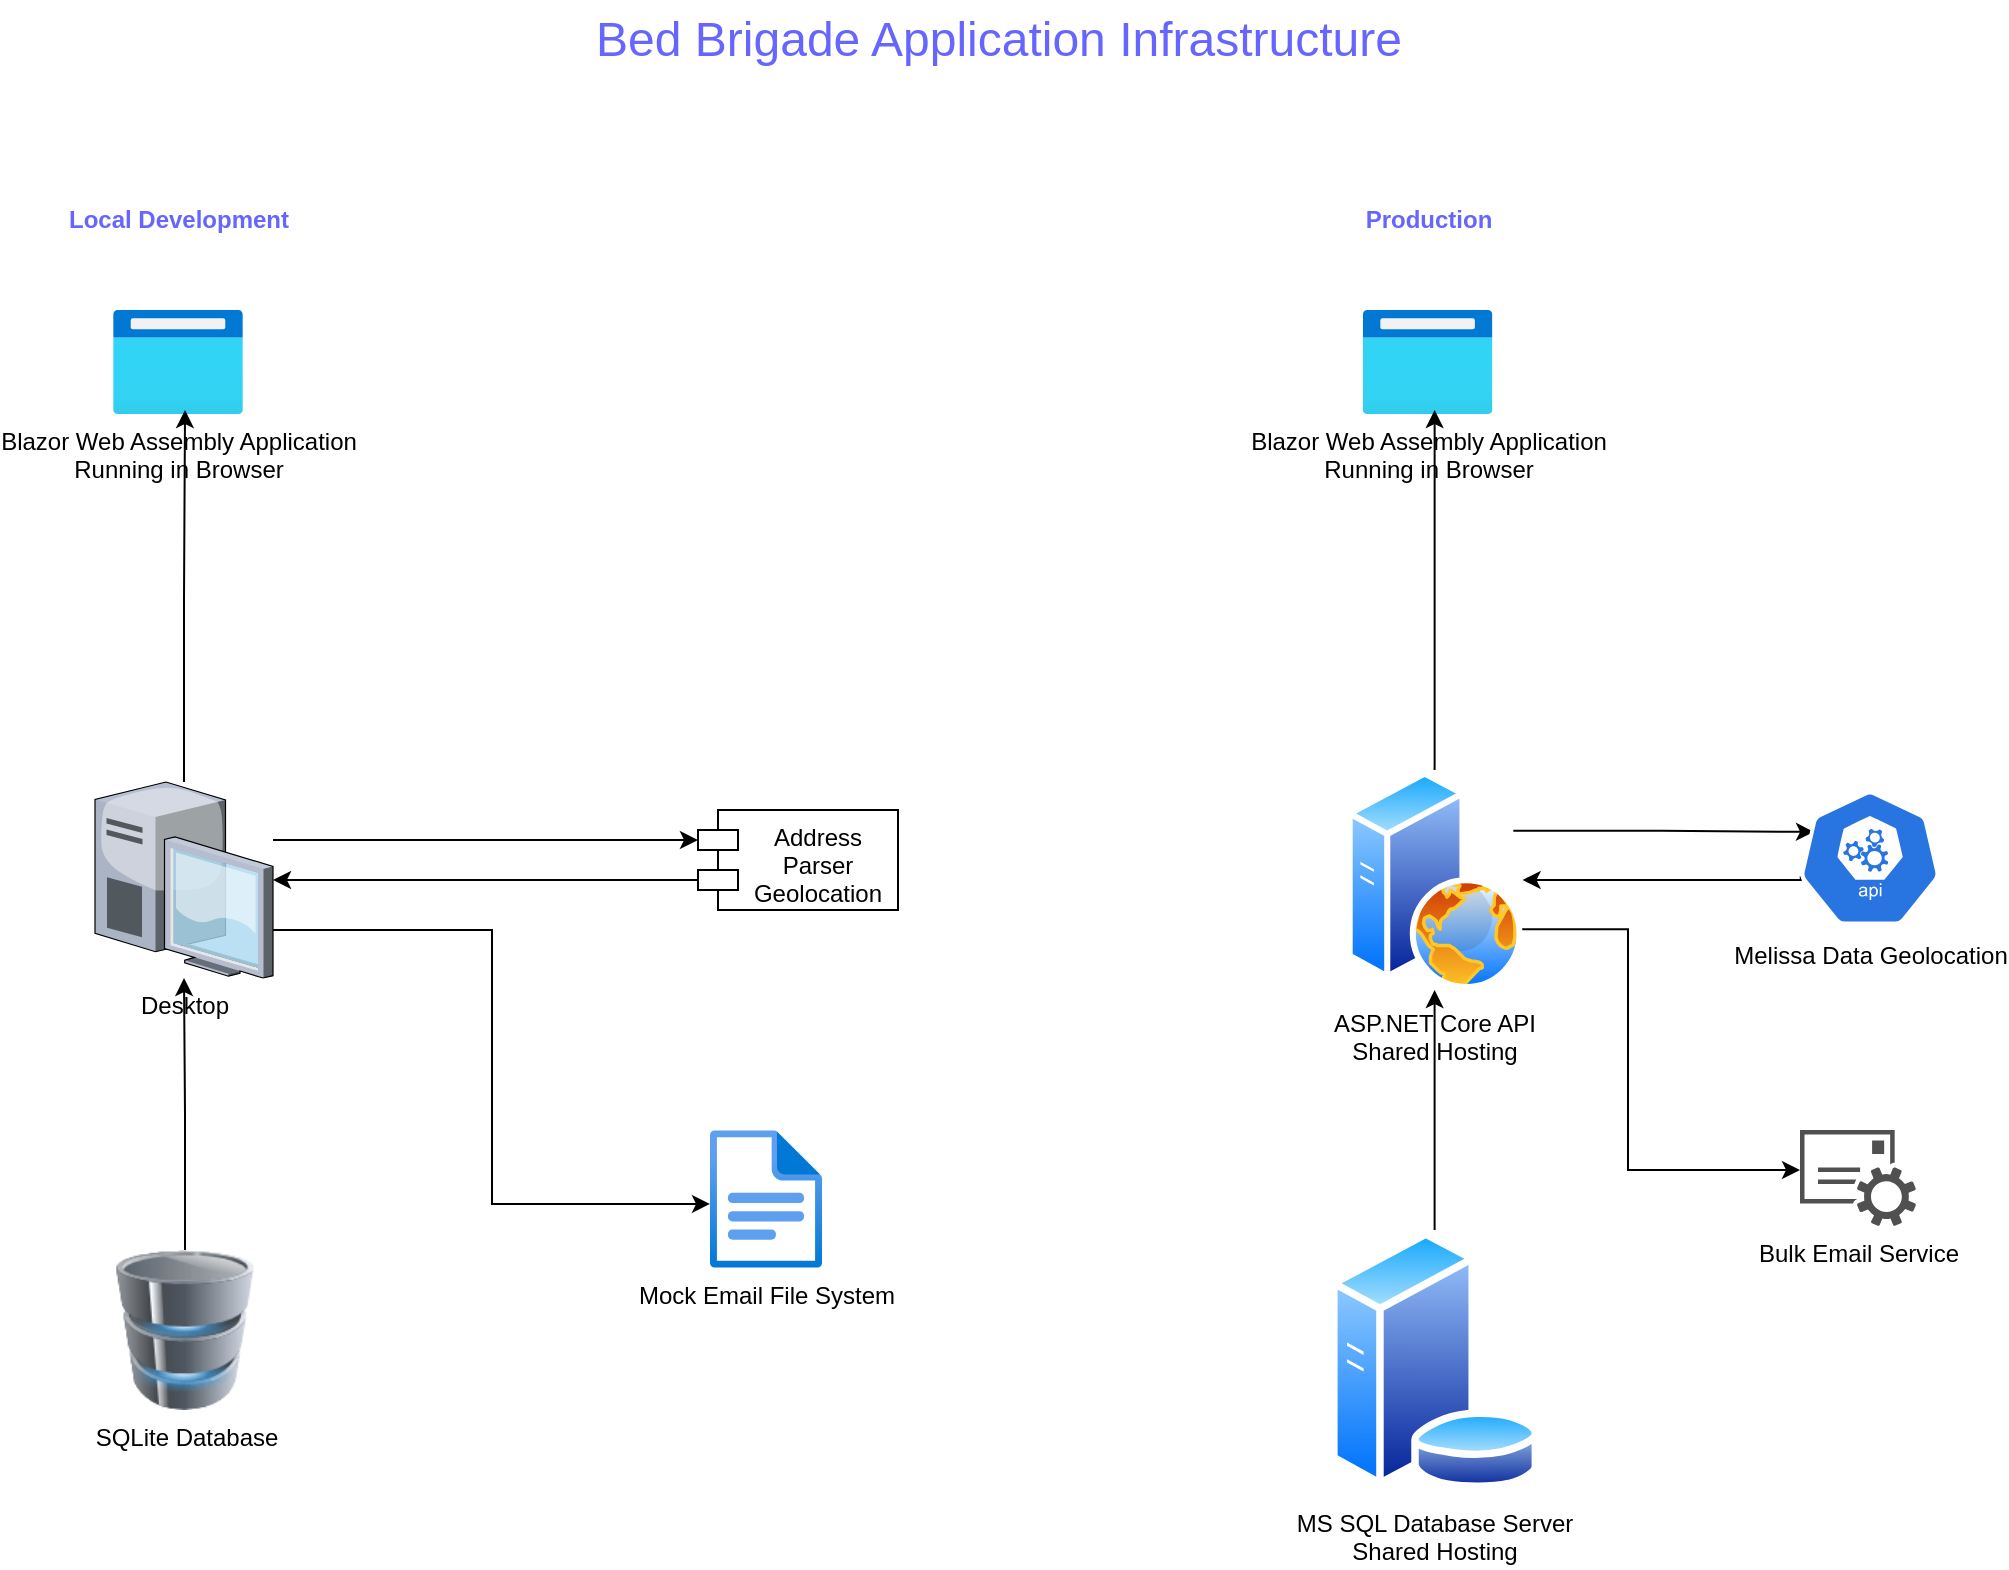 <mxfile version="20.6.2" type="device"><diagram id="l8hXMBHkgcEJcSW0mbfh" name="Page-1"><mxGraphModel dx="1646" dy="818" grid="1" gridSize="10" guides="1" tooltips="1" connect="1" arrows="1" fold="1" page="1" pageScale="1" pageWidth="1169" pageHeight="827" math="0" shadow="0"><root><mxCell id="0"/><mxCell id="1" parent="0"/><mxCell id="KPSFrstp3I5E5WE4vEDi-1" value="Blazor Web Assembly Application&lt;br&gt;Running in Browser" style="aspect=fixed;html=1;points=[];align=center;image;fontSize=12;image=img/lib/azure2/general/Browser.svg;" parent="1" vertex="1"><mxGeometry x="102.5" y="190" width="65" height="52" as="geometry"/></mxCell><mxCell id="KPSFrstp3I5E5WE4vEDi-4" style="edgeStyle=orthogonalEdgeStyle;rounded=0;orthogonalLoop=1;jettySize=auto;html=1;entryX=0.554;entryY=0.962;entryDx=0;entryDy=0;entryPerimeter=0;" parent="1" source="KWQ1jZJJK1aeaoVWinUO-15" target="KPSFrstp3I5E5WE4vEDi-1" edge="1"><mxGeometry relative="1" as="geometry"><mxPoint x="138.5" y="420" as="targetPoint"/><mxPoint x="138.5" y="420" as="sourcePoint"/></mxGeometry></mxCell><mxCell id="KWQ1jZJJK1aeaoVWinUO-7" style="edgeStyle=orthogonalEdgeStyle;rounded=0;orthogonalLoop=1;jettySize=auto;html=1;entryX=0;entryY=0.536;entryDx=0;entryDy=0;entryPerimeter=0;" edge="1" parent="1" source="KWQ1jZJJK1aeaoVWinUO-15" target="KWQ1jZJJK1aeaoVWinUO-4"><mxGeometry relative="1" as="geometry"><mxPoint x="177.997" y="499.237" as="sourcePoint"/><Array as="points"><mxPoint x="292" y="500"/><mxPoint x="292" y="637"/></Array></mxGeometry></mxCell><mxCell id="KWQ1jZJJK1aeaoVWinUO-13" style="edgeStyle=orthogonalEdgeStyle;rounded=0;orthogonalLoop=1;jettySize=auto;html=1;entryX=0;entryY=0;entryDx=0;entryDy=15;entryPerimeter=0;" edge="1" parent="1" source="KWQ1jZJJK1aeaoVWinUO-15" target="KWQ1jZJJK1aeaoVWinUO-12"><mxGeometry relative="1" as="geometry"><mxPoint x="169.613" y="436.109" as="sourcePoint"/><Array as="points"><mxPoint x="240" y="455"/><mxPoint x="240" y="455"/></Array></mxGeometry></mxCell><mxCell id="KPSFrstp3I5E5WE4vEDi-7" style="edgeStyle=orthogonalEdgeStyle;rounded=0;orthogonalLoop=1;jettySize=auto;html=1;exitX=0.5;exitY=0;exitDx=0;exitDy=0;" parent="1" source="KPSFrstp3I5E5WE4vEDi-6" target="KWQ1jZJJK1aeaoVWinUO-15" edge="1"><mxGeometry relative="1" as="geometry"><mxPoint x="138.5" y="530" as="targetPoint"/></mxGeometry></mxCell><mxCell id="KPSFrstp3I5E5WE4vEDi-6" value="SQLite Database" style="image;html=1;image=img/lib/clip_art/computers/Database_128x128.png" parent="1" vertex="1"><mxGeometry x="98.5" y="660" width="80" height="80" as="geometry"/></mxCell><mxCell id="KPSFrstp3I5E5WE4vEDi-8" value="Blazor Web Assembly Application&lt;br&gt;Running in Browser" style="aspect=fixed;html=1;points=[];align=center;image;fontSize=12;image=img/lib/azure2/general/Browser.svg;" parent="1" vertex="1"><mxGeometry x="727.3" y="190" width="65" height="52" as="geometry"/></mxCell><mxCell id="KPSFrstp3I5E5WE4vEDi-9" style="edgeStyle=orthogonalEdgeStyle;rounded=0;orthogonalLoop=1;jettySize=auto;html=1;entryX=0.554;entryY=0.962;entryDx=0;entryDy=0;entryPerimeter=0;" parent="1" source="KPSFrstp3I5E5WE4vEDi-10" target="KPSFrstp3I5E5WE4vEDi-8" edge="1"><mxGeometry relative="1" as="geometry"><mxPoint x="763.3" y="420" as="targetPoint"/></mxGeometry></mxCell><mxCell id="KWQ1jZJJK1aeaoVWinUO-9" style="edgeStyle=orthogonalEdgeStyle;rounded=0;orthogonalLoop=1;jettySize=auto;html=1;exitX=1;exitY=0.25;exitDx=0;exitDy=0;entryX=0.1;entryY=0.314;entryDx=0;entryDy=0;entryPerimeter=0;" edge="1" parent="1" source="KPSFrstp3I5E5WE4vEDi-10" target="KWQ1jZJJK1aeaoVWinUO-8"><mxGeometry relative="1" as="geometry"><mxPoint x="960" y="450" as="targetPoint"/></mxGeometry></mxCell><mxCell id="KWQ1jZJJK1aeaoVWinUO-11" style="edgeStyle=orthogonalEdgeStyle;rounded=0;orthogonalLoop=1;jettySize=auto;html=1;exitX=1;exitY=0.75;exitDx=0;exitDy=0;" edge="1" parent="1" source="KPSFrstp3I5E5WE4vEDi-10" target="KWQ1jZJJK1aeaoVWinUO-3"><mxGeometry relative="1" as="geometry"><Array as="points"><mxPoint x="860" y="499"/><mxPoint x="860" y="620"/></Array></mxGeometry></mxCell><mxCell id="KPSFrstp3I5E5WE4vEDi-10" value="ASP.NET Core API&lt;br&gt;Shared Hosting" style="aspect=fixed;perimeter=ellipsePerimeter;html=1;align=center;shadow=0;dashed=0;spacingTop=3;image;image=img/lib/active_directory/web_server.svg;" parent="1" vertex="1"><mxGeometry x="719.3" y="420" width="88" height="110" as="geometry"/></mxCell><mxCell id="KPSFrstp3I5E5WE4vEDi-11" style="edgeStyle=orthogonalEdgeStyle;rounded=0;orthogonalLoop=1;jettySize=auto;html=1;exitX=0.5;exitY=0;exitDx=0;exitDy=0;" parent="1" source="KPSFrstp3I5E5WE4vEDi-13" target="KPSFrstp3I5E5WE4vEDi-10" edge="1"><mxGeometry relative="1" as="geometry"><mxPoint x="763.3" y="660" as="sourcePoint"/></mxGeometry></mxCell><mxCell id="KPSFrstp3I5E5WE4vEDi-13" value="MS SQL Database Server&lt;br&gt;Shared Hosting" style="aspect=fixed;perimeter=ellipsePerimeter;html=1;align=center;shadow=0;dashed=0;spacingTop=3;image;image=img/lib/active_directory/database_server.svg;" parent="1" vertex="1"><mxGeometry x="710" y="650" width="106.6" height="130" as="geometry"/></mxCell><mxCell id="KPSFrstp3I5E5WE4vEDi-14" value="Local Development" style="text;html=1;resizable=0;autosize=1;align=center;verticalAlign=middle;points=[];fillColor=none;strokeColor=none;rounded=0;fontStyle=1;fontColor=#6666FF;" parent="1" vertex="1"><mxGeometry x="70" y="130" width="130" height="30" as="geometry"/></mxCell><mxCell id="KPSFrstp3I5E5WE4vEDi-15" value="Production" style="text;html=1;resizable=0;autosize=1;align=center;verticalAlign=middle;points=[];fillColor=none;strokeColor=none;rounded=0;fontStyle=1;fontColor=#6666FF;" parent="1" vertex="1"><mxGeometry x="714.8" y="130" width="90" height="30" as="geometry"/></mxCell><mxCell id="KPSFrstp3I5E5WE4vEDi-16" value="&lt;font style=&quot;font-size: 24px;&quot;&gt;Bed Brigade Application Infrastructure&lt;/font&gt;" style="text;html=1;resizable=0;autosize=1;align=center;verticalAlign=middle;points=[];rounded=0;fontColor=#6666FF;" parent="1" vertex="1"><mxGeometry x="330" y="35" width="430" height="40" as="geometry"/></mxCell><mxCell id="KWQ1jZJJK1aeaoVWinUO-3" value="Bulk Email Service" style="sketch=0;pointerEvents=1;shadow=0;dashed=0;html=1;strokeColor=none;fillColor=#505050;labelPosition=center;verticalLabelPosition=bottom;verticalAlign=top;outlineConnect=0;align=center;shape=mxgraph.office.services.email_service;" vertex="1" parent="1"><mxGeometry x="946" y="600" width="58" height="48" as="geometry"/></mxCell><mxCell id="KWQ1jZJJK1aeaoVWinUO-4" value="Mock Email File System" style="aspect=fixed;html=1;points=[];align=center;image;fontSize=12;image=img/lib/azure2/general/File.svg;" vertex="1" parent="1"><mxGeometry x="401" y="600" width="56.0" height="69" as="geometry"/></mxCell><mxCell id="KWQ1jZJJK1aeaoVWinUO-10" style="edgeStyle=orthogonalEdgeStyle;rounded=0;orthogonalLoop=1;jettySize=auto;html=1;exitX=0.005;exitY=0.63;exitDx=0;exitDy=0;exitPerimeter=0;entryX=1;entryY=0.5;entryDx=0;entryDy=0;" edge="1" parent="1" source="KWQ1jZJJK1aeaoVWinUO-8" target="KPSFrstp3I5E5WE4vEDi-10"><mxGeometry relative="1" as="geometry"><Array as="points"><mxPoint x="946" y="475"/></Array></mxGeometry></mxCell><mxCell id="KWQ1jZJJK1aeaoVWinUO-8" value="Melissa Data Geolocation" style="sketch=0;html=1;dashed=0;whitespace=wrap;fillColor=#2875E2;strokeColor=#ffffff;points=[[0.005,0.63,0],[0.1,0.2,0],[0.9,0.2,0],[0.5,0,0],[0.995,0.63,0],[0.72,0.99,0],[0.5,1,0],[0.28,0.99,0]];verticalLabelPosition=bottom;align=center;verticalAlign=top;shape=mxgraph.kubernetes.icon;prIcon=api" vertex="1" parent="1"><mxGeometry x="946" y="429" width="70" height="70" as="geometry"/></mxCell><mxCell id="KWQ1jZJJK1aeaoVWinUO-14" style="edgeStyle=orthogonalEdgeStyle;rounded=0;orthogonalLoop=1;jettySize=auto;html=1;exitX=0;exitY=0;exitDx=0;exitDy=35;exitPerimeter=0;" edge="1" parent="1" source="KWQ1jZJJK1aeaoVWinUO-12" target="KWQ1jZJJK1aeaoVWinUO-15"><mxGeometry relative="1" as="geometry"><mxPoint x="182.5" y="475" as="targetPoint"/></mxGeometry></mxCell><mxCell id="KWQ1jZJJK1aeaoVWinUO-12" value="Address&#10;Parser&#10;Geolocation" style="shape=module;align=left;spacingLeft=20;align=center;verticalAlign=top;" vertex="1" parent="1"><mxGeometry x="395" y="440" width="100" height="50" as="geometry"/></mxCell><mxCell id="KWQ1jZJJK1aeaoVWinUO-15" value="Desktop" style="verticalLabelPosition=bottom;sketch=0;aspect=fixed;html=1;verticalAlign=top;strokeColor=none;align=center;outlineConnect=0;shape=mxgraph.citrix.desktop;" vertex="1" parent="1"><mxGeometry x="93.5" y="426" width="89" height="98" as="geometry"/></mxCell></root></mxGraphModel></diagram></mxfile>